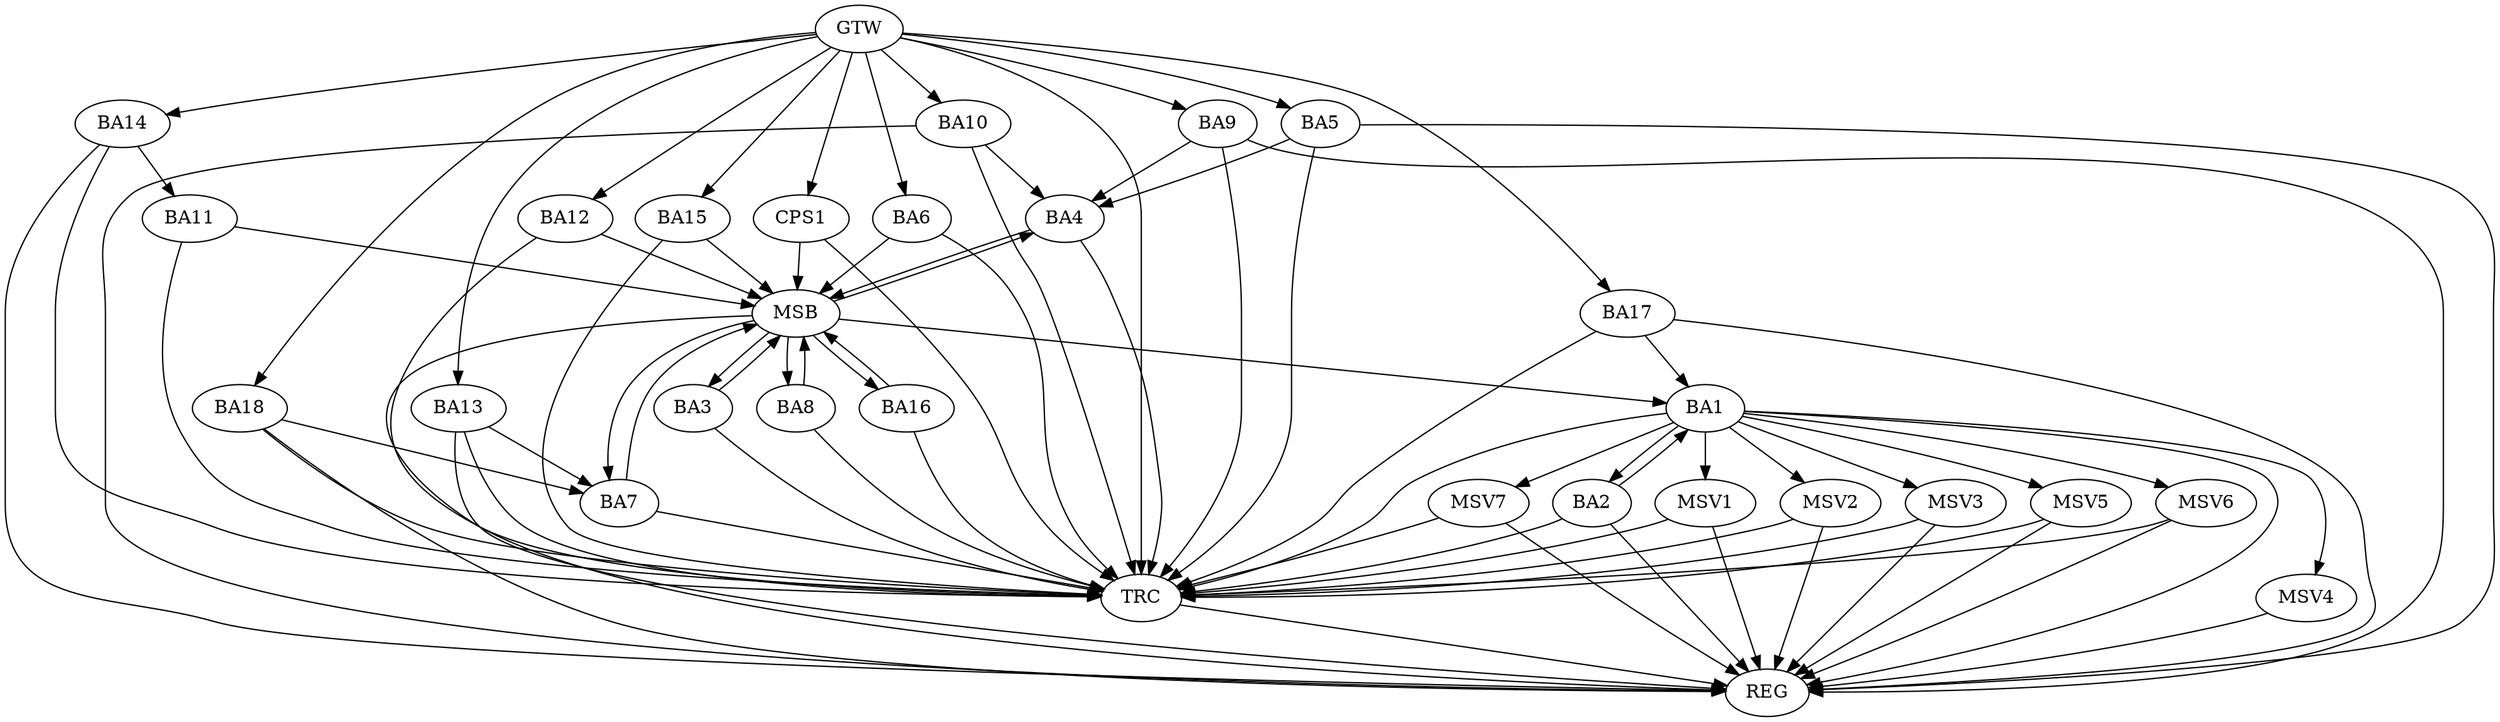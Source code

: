 strict digraph G {
  BA1 [ label="BA1" ];
  BA2 [ label="BA2" ];
  BA3 [ label="BA3" ];
  BA4 [ label="BA4" ];
  BA5 [ label="BA5" ];
  BA6 [ label="BA6" ];
  BA7 [ label="BA7" ];
  BA8 [ label="BA8" ];
  BA9 [ label="BA9" ];
  BA10 [ label="BA10" ];
  BA11 [ label="BA11" ];
  BA12 [ label="BA12" ];
  BA13 [ label="BA13" ];
  BA14 [ label="BA14" ];
  BA15 [ label="BA15" ];
  BA16 [ label="BA16" ];
  BA17 [ label="BA17" ];
  BA18 [ label="BA18" ];
  CPS1 [ label="CPS1" ];
  GTW [ label="GTW" ];
  REG [ label="REG" ];
  MSB [ label="MSB" ];
  TRC [ label="TRC" ];
  MSV1 [ label="MSV1" ];
  MSV2 [ label="MSV2" ];
  MSV3 [ label="MSV3" ];
  MSV4 [ label="MSV4" ];
  MSV5 [ label="MSV5" ];
  MSV6 [ label="MSV6" ];
  MSV7 [ label="MSV7" ];
  BA1 -> BA2;
  BA2 -> BA1;
  BA5 -> BA4;
  BA9 -> BA4;
  BA10 -> BA4;
  BA13 -> BA7;
  BA14 -> BA11;
  BA17 -> BA1;
  BA18 -> BA7;
  GTW -> BA5;
  GTW -> BA6;
  GTW -> BA9;
  GTW -> BA10;
  GTW -> BA12;
  GTW -> BA13;
  GTW -> BA14;
  GTW -> BA15;
  GTW -> BA17;
  GTW -> BA18;
  GTW -> CPS1;
  BA1 -> REG;
  BA2 -> REG;
  BA5 -> REG;
  BA9 -> REG;
  BA10 -> REG;
  BA13 -> REG;
  BA14 -> REG;
  BA17 -> REG;
  BA18 -> REG;
  BA3 -> MSB;
  MSB -> BA1;
  MSB -> REG;
  BA4 -> MSB;
  MSB -> BA3;
  BA6 -> MSB;
  BA7 -> MSB;
  MSB -> BA4;
  BA8 -> MSB;
  BA11 -> MSB;
  MSB -> BA7;
  BA12 -> MSB;
  BA15 -> MSB;
  BA16 -> MSB;
  MSB -> BA8;
  CPS1 -> MSB;
  MSB -> BA16;
  BA1 -> TRC;
  BA2 -> TRC;
  BA3 -> TRC;
  BA4 -> TRC;
  BA5 -> TRC;
  BA6 -> TRC;
  BA7 -> TRC;
  BA8 -> TRC;
  BA9 -> TRC;
  BA10 -> TRC;
  BA11 -> TRC;
  BA12 -> TRC;
  BA13 -> TRC;
  BA14 -> TRC;
  BA15 -> TRC;
  BA16 -> TRC;
  BA17 -> TRC;
  BA18 -> TRC;
  CPS1 -> TRC;
  GTW -> TRC;
  TRC -> REG;
  BA1 -> MSV1;
  MSV1 -> REG;
  MSV1 -> TRC;
  BA1 -> MSV2;
  BA1 -> MSV3;
  MSV2 -> REG;
  MSV2 -> TRC;
  MSV3 -> REG;
  MSV3 -> TRC;
  BA1 -> MSV4;
  MSV4 -> REG;
  BA1 -> MSV5;
  MSV5 -> REG;
  MSV5 -> TRC;
  BA1 -> MSV6;
  BA1 -> MSV7;
  MSV6 -> REG;
  MSV6 -> TRC;
  MSV7 -> REG;
  MSV7 -> TRC;
}
